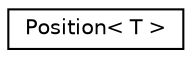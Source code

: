 digraph "Graphical Class Hierarchy"
{
 // LATEX_PDF_SIZE
  edge [fontname="Helvetica",fontsize="10",labelfontname="Helvetica",labelfontsize="10"];
  node [fontname="Helvetica",fontsize="10",shape=record];
  rankdir="LR";
  Node0 [label="Position\< T \>",height=0.2,width=0.4,color="black", fillcolor="white", style="filled",URL="$classPosition.html",tooltip=" "];
}
